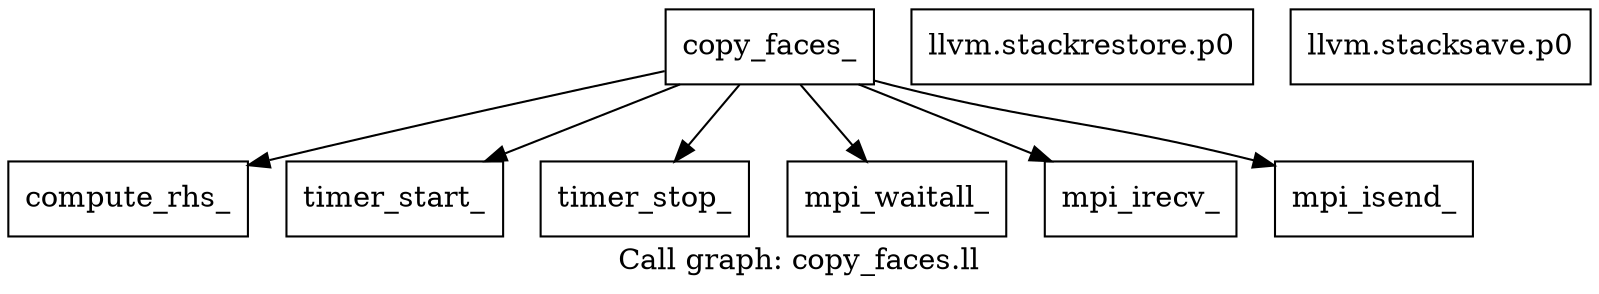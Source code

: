 digraph "Call graph: copy_faces.ll" {
	label="Call graph: copy_faces.ll";

	Node0x55daa1407200 [shape=record,label="{copy_faces_}"];
	Node0x55daa1407200 -> Node0x55daa13e64b0;
	Node0x55daa1407200 -> Node0x55daa13e8e00;
	Node0x55daa1407200 -> Node0x55daa13e65b0;
	Node0x55daa1407200 -> Node0x55daa14430e0;
	Node0x55daa1407200 -> Node0x55daa13e6630;
	Node0x55daa1407200 -> Node0x55daa1443060;
	Node0x55daa13e8c00 [shape=record,label="{llvm.stackrestore.p0}"];
	Node0x55daa13e64b0 [shape=record,label="{compute_rhs_}"];
	Node0x55daa13e8e00 [shape=record,label="{timer_start_}"];
	Node0x55daa13e65b0 [shape=record,label="{timer_stop_}"];
	Node0x55daa13e6630 [shape=record,label="{mpi_irecv_}"];
	Node0x55daa1443060 [shape=record,label="{mpi_isend_}"];
	Node0x55daa14430e0 [shape=record,label="{mpi_waitall_}"];
	Node0x55daa13e8b80 [shape=record,label="{llvm.stacksave.p0}"];
}
